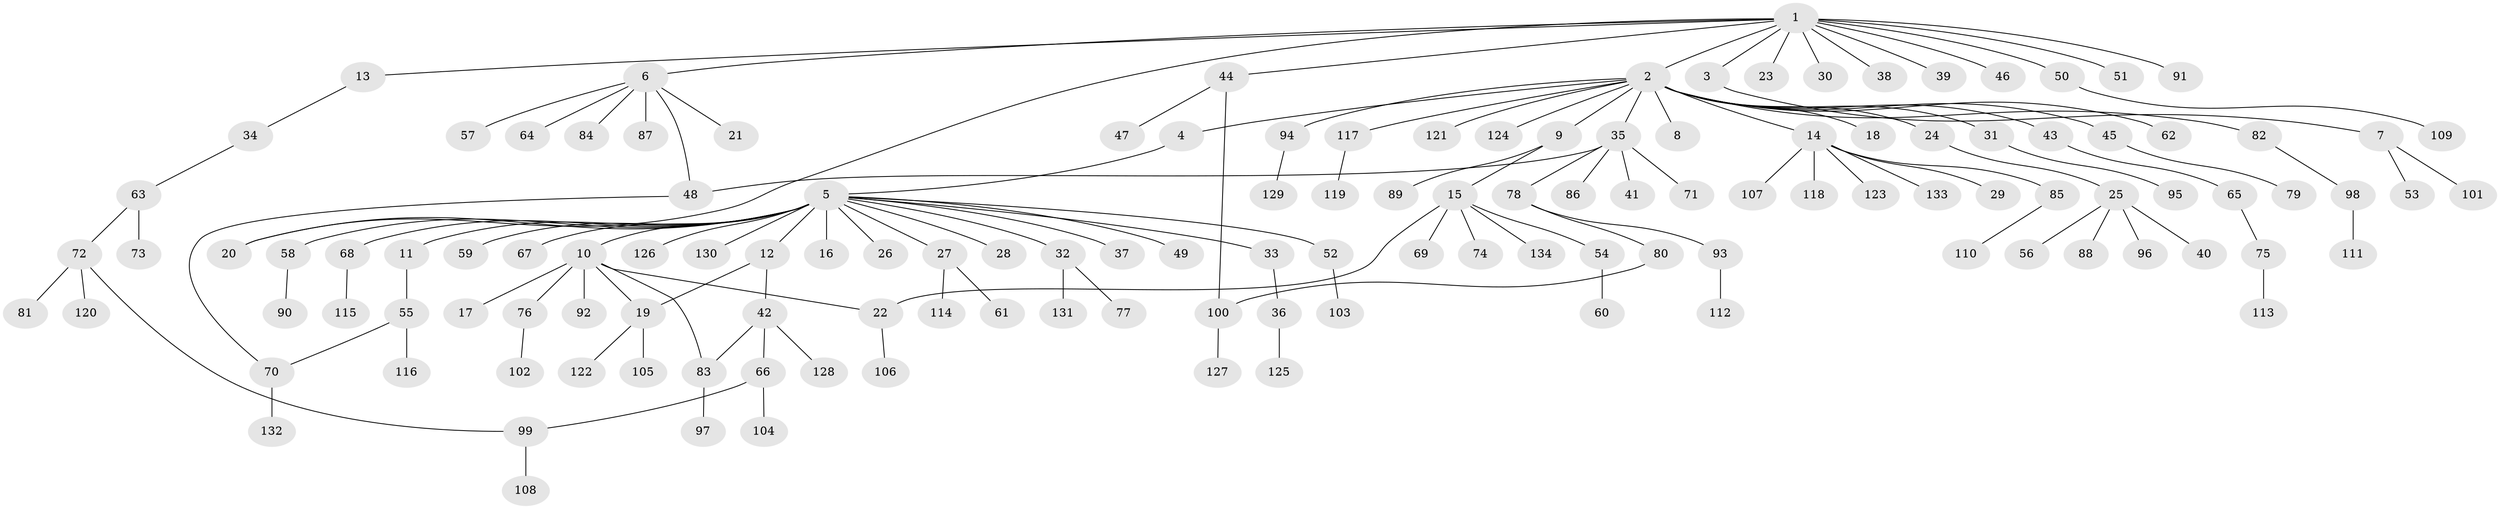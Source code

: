 // Generated by graph-tools (version 1.1) at 2025/11/02/27/25 16:11:13]
// undirected, 134 vertices, 141 edges
graph export_dot {
graph [start="1"]
  node [color=gray90,style=filled];
  1;
  2;
  3;
  4;
  5;
  6;
  7;
  8;
  9;
  10;
  11;
  12;
  13;
  14;
  15;
  16;
  17;
  18;
  19;
  20;
  21;
  22;
  23;
  24;
  25;
  26;
  27;
  28;
  29;
  30;
  31;
  32;
  33;
  34;
  35;
  36;
  37;
  38;
  39;
  40;
  41;
  42;
  43;
  44;
  45;
  46;
  47;
  48;
  49;
  50;
  51;
  52;
  53;
  54;
  55;
  56;
  57;
  58;
  59;
  60;
  61;
  62;
  63;
  64;
  65;
  66;
  67;
  68;
  69;
  70;
  71;
  72;
  73;
  74;
  75;
  76;
  77;
  78;
  79;
  80;
  81;
  82;
  83;
  84;
  85;
  86;
  87;
  88;
  89;
  90;
  91;
  92;
  93;
  94;
  95;
  96;
  97;
  98;
  99;
  100;
  101;
  102;
  103;
  104;
  105;
  106;
  107;
  108;
  109;
  110;
  111;
  112;
  113;
  114;
  115;
  116;
  117;
  118;
  119;
  120;
  121;
  122;
  123;
  124;
  125;
  126;
  127;
  128;
  129;
  130;
  131;
  132;
  133;
  134;
  1 -- 2;
  1 -- 3;
  1 -- 6;
  1 -- 13;
  1 -- 20;
  1 -- 23;
  1 -- 30;
  1 -- 38;
  1 -- 39;
  1 -- 44;
  1 -- 46;
  1 -- 50;
  1 -- 51;
  1 -- 91;
  2 -- 4;
  2 -- 8;
  2 -- 9;
  2 -- 14;
  2 -- 18;
  2 -- 24;
  2 -- 31;
  2 -- 35;
  2 -- 43;
  2 -- 45;
  2 -- 62;
  2 -- 82;
  2 -- 94;
  2 -- 117;
  2 -- 121;
  2 -- 124;
  3 -- 7;
  4 -- 5;
  5 -- 10;
  5 -- 11;
  5 -- 12;
  5 -- 16;
  5 -- 20;
  5 -- 26;
  5 -- 27;
  5 -- 28;
  5 -- 32;
  5 -- 33;
  5 -- 37;
  5 -- 49;
  5 -- 52;
  5 -- 58;
  5 -- 59;
  5 -- 67;
  5 -- 68;
  5 -- 126;
  5 -- 130;
  6 -- 21;
  6 -- 48;
  6 -- 57;
  6 -- 64;
  6 -- 84;
  6 -- 87;
  7 -- 53;
  7 -- 101;
  9 -- 15;
  9 -- 89;
  10 -- 17;
  10 -- 19;
  10 -- 22;
  10 -- 76;
  10 -- 83;
  10 -- 92;
  11 -- 55;
  12 -- 19;
  12 -- 42;
  13 -- 34;
  14 -- 29;
  14 -- 85;
  14 -- 107;
  14 -- 118;
  14 -- 123;
  14 -- 133;
  15 -- 22;
  15 -- 54;
  15 -- 69;
  15 -- 74;
  15 -- 134;
  19 -- 105;
  19 -- 122;
  22 -- 106;
  24 -- 25;
  25 -- 40;
  25 -- 56;
  25 -- 88;
  25 -- 96;
  27 -- 61;
  27 -- 114;
  31 -- 95;
  32 -- 77;
  32 -- 131;
  33 -- 36;
  34 -- 63;
  35 -- 41;
  35 -- 48;
  35 -- 71;
  35 -- 78;
  35 -- 86;
  36 -- 125;
  42 -- 66;
  42 -- 83;
  42 -- 128;
  43 -- 65;
  44 -- 47;
  44 -- 100;
  45 -- 79;
  48 -- 70;
  50 -- 109;
  52 -- 103;
  54 -- 60;
  55 -- 70;
  55 -- 116;
  58 -- 90;
  63 -- 72;
  63 -- 73;
  65 -- 75;
  66 -- 99;
  66 -- 104;
  68 -- 115;
  70 -- 132;
  72 -- 81;
  72 -- 99;
  72 -- 120;
  75 -- 113;
  76 -- 102;
  78 -- 80;
  78 -- 93;
  80 -- 100;
  82 -- 98;
  83 -- 97;
  85 -- 110;
  93 -- 112;
  94 -- 129;
  98 -- 111;
  99 -- 108;
  100 -- 127;
  117 -- 119;
}
